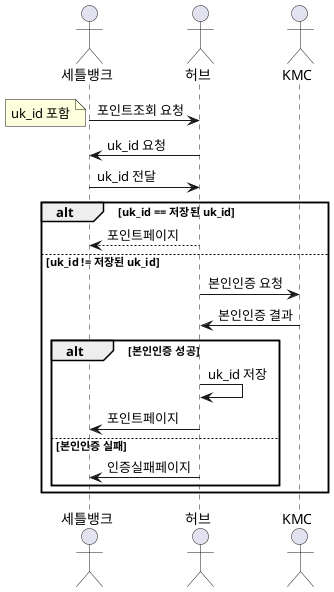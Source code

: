 @startuml

actor 세틀뱅크
actor 허브
actor KMC

세틀뱅크 -> 허브 : 포인트조회 요청
note left: uk_id 포함

세틀뱅크 <- 허브 : uk_id 요청
세틀뱅크 -> 허브 : uk_id 전달

alt uk_id == 저장된 uk_id

    세틀뱅크 <-- 허브 : 포인트페이지
else uk_id != 저장된 uk_id

    허브 -> KMC : 본인인증 요청
    허브 <- KMC : 본인인증 결과

    alt 본인인증 성공

        허브 -> 허브 : uk_id 저장
        세틀뱅크 <- 허브 : 포인트페이지

    else 본인인증 실패

        세틀뱅크 <- 허브 : 인증실패페이지
    end

end

@enduml
